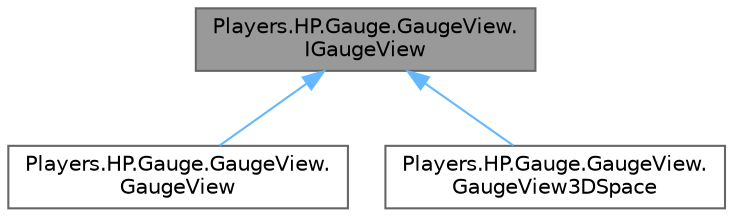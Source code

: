 digraph "Players.HP.Gauge.GaugeView.IGaugeView"
{
 // LATEX_PDF_SIZE
  bgcolor="transparent";
  edge [fontname=Helvetica,fontsize=10,labelfontname=Helvetica,labelfontsize=10];
  node [fontname=Helvetica,fontsize=10,shape=box,height=0.2,width=0.4];
  Node1 [id="Node000001",label="Players.HP.Gauge.GaugeView.\lIGaugeView",height=0.2,width=0.4,color="gray40", fillcolor="grey60", style="filled", fontcolor="black",tooltip=" "];
  Node1 -> Node2 [id="edge1_Node000001_Node000002",dir="back",color="steelblue1",style="solid",tooltip=" "];
  Node2 [id="Node000002",label="Players.HP.Gauge.GaugeView.\lGaugeView",height=0.2,width=0.4,color="gray40", fillcolor="white", style="filled",URL="$classPlayers_1_1HP_1_1Gauge_1_1GaugeView_1_1GaugeView.html",tooltip="スタンゲージのview(ui管理する)"];
  Node1 -> Node3 [id="edge2_Node000001_Node000003",dir="back",color="steelblue1",style="solid",tooltip=" "];
  Node3 [id="Node000003",label="Players.HP.Gauge.GaugeView.\lGaugeView3DSpace",height=0.2,width=0.4,color="gray40", fillcolor="white", style="filled",URL="$classPlayers_1_1HP_1_1Gauge_1_1GaugeView_1_1GaugeView3DSpace.html",tooltip=" "];
}
